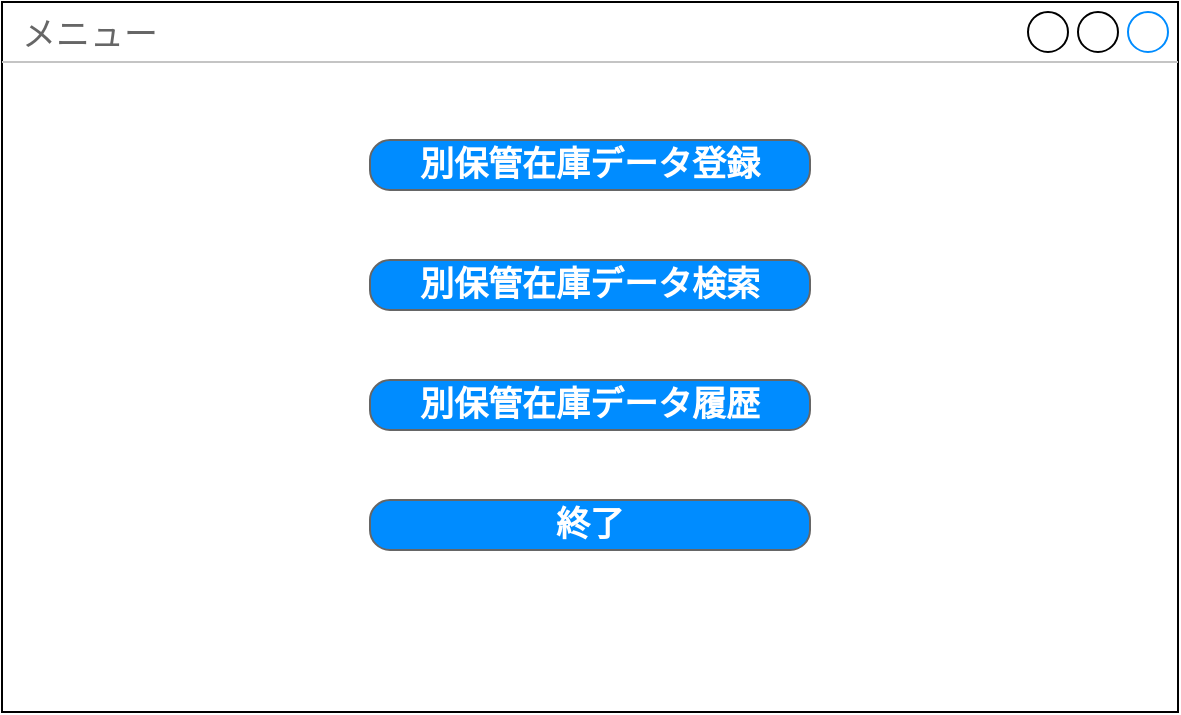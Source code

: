 <mxfile type="device" version="13.6.4" pages="6"><diagram id="I3Spl96nz4KNIVvQWGF9" name="メニュー"><mxGraphModel grid="0" shadow="0" math="0" pageHeight="1169" pageWidth="827" pageScale="1" page="1" fold="1" arrows="1" connect="1" tooltips="1" guides="1" gridSize="10" dy="1587" dx="626"><root><mxCell id="9--yDSNFvTeCqR1zf739-0"/><mxCell id="9--yDSNFvTeCqR1zf739-1" parent="9--yDSNFvTeCqR1zf739-0"/><mxCell id="9--yDSNFvTeCqR1zf739-2" value="メニュー" parent="9--yDSNFvTeCqR1zf739-1" style="strokeWidth=1;shadow=0;dashed=0;align=center;html=1;shape=mxgraph.mockup.containers.window;align=left;verticalAlign=top;spacingLeft=8;strokeColor2=#008cff;strokeColor3=#c4c4c4;fontColor=#666666;mainText=;fontSize=17;labelBackgroundColor=none;" vertex="1"><mxGeometry width="588" height="355" as="geometry" x="27" y="-536"/></mxCell><mxCell id="9--yDSNFvTeCqR1zf739-26" value="終了" parent="9--yDSNFvTeCqR1zf739-1" style="strokeWidth=1;shadow=0;dashed=0;align=center;html=1;shape=mxgraph.mockup.buttons.button;strokeColor=#666666;fontColor=#ffffff;mainText=;buttonStyle=round;fontSize=17;fontStyle=1;fillColor=#008cff;whiteSpace=wrap;" vertex="1"><mxGeometry width="220" height="25" as="geometry" x="211" y="-287"/></mxCell><mxCell id="9--yDSNFvTeCqR1zf739-27" value="別保管在庫データ登録" parent="9--yDSNFvTeCqR1zf739-1" style="strokeWidth=1;shadow=0;dashed=0;align=center;html=1;shape=mxgraph.mockup.buttons.button;strokeColor=#666666;fontColor=#ffffff;mainText=;buttonStyle=round;fontSize=17;fontStyle=1;fillColor=#008cff;whiteSpace=wrap;" vertex="1"><mxGeometry width="220" height="25" as="geometry" x="211" y="-467"/></mxCell><mxCell id="9--yDSNFvTeCqR1zf739-28" value="別保管在庫データ検索" parent="9--yDSNFvTeCqR1zf739-1" style="strokeWidth=1;shadow=0;dashed=0;align=center;html=1;shape=mxgraph.mockup.buttons.button;strokeColor=#666666;fontColor=#ffffff;mainText=;buttonStyle=round;fontSize=17;fontStyle=1;fillColor=#008cff;whiteSpace=wrap;" vertex="1"><mxGeometry width="220" height="25" as="geometry" x="211" y="-407"/></mxCell><mxCell id="9--yDSNFvTeCqR1zf739-29" value="別保管在庫データ履歴" parent="9--yDSNFvTeCqR1zf739-1" style="strokeWidth=1;shadow=0;dashed=0;align=center;html=1;shape=mxgraph.mockup.buttons.button;strokeColor=#666666;fontColor=#ffffff;mainText=;buttonStyle=round;fontSize=17;fontStyle=1;fillColor=#008cff;whiteSpace=wrap;" vertex="1"><mxGeometry width="220" height="25" as="geometry" x="211" y="-347"/></mxCell></root></mxGraphModel></diagram><diagram id="4QeoC0tokx96jqSslUlG" name="データ登録画面"><mxGraphModel grid="0" shadow="0" math="0" pageHeight="1169" pageWidth="827" pageScale="1" page="1" fold="1" arrows="1" connect="1" tooltips="1" guides="1" gridSize="10" dy="1661" dx="736"><root><mxCell id="0"/><mxCell id="1" parent="0"/><mxCell id="4_xyyqXm4NFoRVnMmP64-1" value="別保管在庫データ登録" parent="1" style="strokeWidth=1;shadow=0;dashed=0;align=center;html=1;shape=mxgraph.mockup.containers.window;align=left;verticalAlign=top;spacingLeft=8;strokeColor2=#008cff;strokeColor3=#c4c4c4;fontColor=#666666;mainText=;fontSize=17;labelBackgroundColor=none;" vertex="1"><mxGeometry width="588" height="477" as="geometry" x="27" y="-536"/></mxCell><mxCell id="4_xyyqXm4NFoRVnMmP64-14" value="エリア：" parent="1" style="text;html=1;strokeColor=none;fillColor=none;align=center;verticalAlign=middle;whiteSpace=wrap;rounded=0;fontSize=12;" vertex="1"><mxGeometry width="57" height="20" as="geometry" x="77" y="-500"/></mxCell><mxCell id="4_xyyqXm4NFoRVnMmP64-15" value="&lt;font style=&quot;font-size: 12px&quot;&gt;東3&lt;/font&gt;" parent="1" style="strokeWidth=1;shadow=0;dashed=0;align=center;html=1;shape=mxgraph.mockup.forms.comboBox;strokeColor=#999999;fillColor=#ddeeff;align=left;fillColor2=#aaddff;mainText=;fontColor=#666666;fontSize=17;spacingLeft=3;" vertex="1"><mxGeometry width="105" height="20" as="geometry" x="132" y="-500"/></mxCell><mxCell id="4_xyyqXm4NFoRVnMmP64-16" value="" parent="1" style="group" vertex="1" connectable="0"><mxGeometry width="203" height="20" as="geometry" x="44" y="-471"/></mxCell><mxCell id="4_xyyqXm4NFoRVnMmP64-10" value="別保管棚番：" parent="4_xyyqXm4NFoRVnMmP64-16" style="text;html=1;strokeColor=none;fillColor=none;align=center;verticalAlign=middle;whiteSpace=wrap;rounded=0;" vertex="1"><mxGeometry width="99" height="20" as="geometry"/></mxCell><mxCell id="4_xyyqXm4NFoRVnMmP64-11" value="Line 1" parent="4_xyyqXm4NFoRVnMmP64-16" style="strokeWidth=1;shadow=0;dashed=0;align=center;html=1;shape=mxgraph.mockup.text.textBox;fontColor=#666666;align=left;fontSize=12;spacingLeft=4;spacingTop=-3;strokeColor=#666666;mainText=" vertex="1"><mxGeometry width="115" height="20" as="geometry" x="88"/></mxCell><mxCell id="4_xyyqXm4NFoRVnMmP64-23" value="" parent="1" style="group" vertex="1" connectable="0"><mxGeometry width="179" height="15" as="geometry" x="55" y="-446"/></mxCell><mxCell id="4_xyyqXm4NFoRVnMmP64-4" value="購入品" parent="4_xyyqXm4NFoRVnMmP64-23" style="strokeWidth=1;shadow=0;dashed=0;align=center;html=1;shape=mxgraph.mockup.forms.rrect;rSize=0;fillColor=#eeeeee;strokeColor=#999999;gradientColor=#cccccc;align=left;spacingLeft=4;fontSize=12;fontColor=#666666;labelPosition=right;" vertex="1"><mxGeometry width="15" height="15" as="geometry"/></mxCell><mxCell id="4_xyyqXm4NFoRVnMmP64-5" value="機構品" parent="4_xyyqXm4NFoRVnMmP64-23" style="strokeWidth=1;shadow=0;dashed=0;align=center;html=1;shape=mxgraph.mockup.forms.rrect;rSize=0;fillColor=#eeeeee;strokeColor=#999999;gradientColor=#cccccc;align=left;spacingLeft=4;fontSize=12;fontColor=#666666;labelPosition=right;" vertex="1"><mxGeometry width="15" height="15" as="geometry" x="82"/></mxCell><mxCell id="4_xyyqXm4NFoRVnMmP64-6" value="倉移品" parent="4_xyyqXm4NFoRVnMmP64-23" style="strokeWidth=1;shadow=0;dashed=0;align=center;html=1;shape=mxgraph.mockup.forms.rrect;rSize=0;fillColor=#eeeeee;strokeColor=#999999;gradientColor=#cccccc;align=left;spacingLeft=4;fontSize=12;fontColor=#666666;labelPosition=right;" vertex="1"><mxGeometry width="15" height="15" as="geometry" x="164"/></mxCell><mxCell id="4_xyyqXm4NFoRVnMmP64-28" value="" parent="1" style="group" vertex="1" connectable="0"><mxGeometry width="551" height="196" as="geometry" x="38" y="-434"/></mxCell><mxCell id="4_xyyqXm4NFoRVnMmP64-2" value="" parent="4_xyyqXm4NFoRVnMmP64-28" style="shape=mxgraph.mockup.containers.marginRect;rectMarginTop=10;strokeColor=#666666;strokeWidth=1;dashed=0;rounded=1;arcSize=5;recursiveResize=0;" vertex="1"><mxGeometry width="551" height="87" as="geometry"/></mxCell><mxCell id="4_xyyqXm4NFoRVnMmP64-17" value="納品書バーコード：" parent="4_xyyqXm4NFoRVnMmP64-28" style="text;html=1;strokeColor=none;fillColor=none;align=center;verticalAlign=middle;whiteSpace=wrap;rounded=0;fontSize=12;" vertex="1"><mxGeometry width="122" height="22" as="geometry" x="11" y="17"/></mxCell><mxCell id="4_xyyqXm4NFoRVnMmP64-18" value="図番：" parent="4_xyyqXm4NFoRVnMmP64-28" style="text;html=1;strokeColor=none;fillColor=none;align=center;verticalAlign=middle;whiteSpace=wrap;rounded=0;fontSize=12;" vertex="1"><mxGeometry width="71" height="24" as="geometry" x="72.25" y="37"/></mxCell><mxCell id="4_xyyqXm4NFoRVnMmP64-19" value="数量：" parent="4_xyyqXm4NFoRVnMmP64-28" style="text;html=1;strokeColor=none;fillColor=none;align=center;verticalAlign=middle;whiteSpace=wrap;rounded=0;fontSize=12;" vertex="1"><mxGeometry width="51.5" height="20" as="geometry" x="82" y="61"/></mxCell><mxCell id="4_xyyqXm4NFoRVnMmP64-20" value="預託区分" parent="4_xyyqXm4NFoRVnMmP64-28" style="strokeWidth=1;shadow=0;dashed=0;align=center;html=1;shape=mxgraph.mockup.forms.rrect;rSize=0;fillColor=#eeeeee;strokeColor=#999999;gradientColor=#cccccc;align=left;spacingLeft=4;fontSize=12;fontColor=#666666;labelPosition=right;" vertex="1"><mxGeometry width="15" height="15" as="geometry" x="209" y="63.5"/></mxCell><mxCell id="4_xyyqXm4NFoRVnMmP64-24" value="Line 1" parent="4_xyyqXm4NFoRVnMmP64-28" style="strokeWidth=1;shadow=0;dashed=0;align=center;html=1;shape=mxgraph.mockup.text.textBox;fontColor=#666666;align=left;fontSize=12;spacingLeft=4;spacingTop=-3;strokeColor=#666666;mainText=" vertex="1"><mxGeometry width="170" height="20" as="geometry" x="128" y="17"/></mxCell><mxCell id="4_xyyqXm4NFoRVnMmP64-25" value="Line 1" parent="4_xyyqXm4NFoRVnMmP64-28" style="strokeWidth=1;shadow=0;dashed=0;align=center;html=1;shape=mxgraph.mockup.text.textBox;fontColor=#666666;align=left;fontSize=12;spacingLeft=4;spacingTop=-3;strokeColor=#666666;mainText=" vertex="1"><mxGeometry width="150" height="20" as="geometry" x="128" y="39"/></mxCell><mxCell id="4_xyyqXm4NFoRVnMmP64-26" value="Line 1" parent="4_xyyqXm4NFoRVnMmP64-28" style="strokeWidth=1;shadow=0;dashed=0;align=center;html=1;shape=mxgraph.mockup.text.textBox;fontColor=#666666;align=left;fontSize=12;spacingLeft=4;spacingTop=-3;strokeColor=#666666;mainText=" vertex="1"><mxGeometry width="52" height="20" as="geometry" x="128" y="61"/></mxCell><mxCell id="pqrd5pfuoFgUwD88e52c-1" value="" parent="1" style="rounded=0;whiteSpace=wrap;html=1;" vertex="1"><mxGeometry width="544" height="232" as="geometry" x="44" y="-338"/></mxCell><mxCell id="pqrd5pfuoFgUwD88e52c-3" value="データグリッド" parent="1" style="text;html=1;strokeColor=none;fillColor=none;align=center;verticalAlign=middle;whiteSpace=wrap;rounded=0;" vertex="1"><mxGeometry width="108" height="20" as="geometry" x="41" y="-337"/></mxCell><mxCell id="pqrd5pfuoFgUwD88e52c-10" value="" parent="1" style="strokeWidth=1;shadow=0;dashed=0;align=center;html=1;shape=mxgraph.mockup.forms.rrect;rSize=0;strokeColor=#999999;fillColor=#ffffff;" vertex="1"><mxGeometry width="481" height="186" as="geometry" x="80" y="-316"/></mxCell><mxCell id="pqrd5pfuoFgUwD88e52c-11" value="&lt;p style=&quot;line-height: 100%&quot;&gt;&lt;font color=&quot;#000000&quot; style=&quot;line-height: 80% ; font-size: 12px&quot;&gt;登録データ情報&lt;/font&gt;&lt;/p&gt;" parent="pqrd5pfuoFgUwD88e52c-10" style="strokeWidth=1;shadow=0;dashed=0;align=center;html=1;shape=mxgraph.mockup.forms.rrect;rSize=0;strokeColor=#999999;fontColor=#008cff;fontSize=17;fillColor=#ffffff;resizeWidth=1;" vertex="1"><mxGeometry width="481" height="22" as="geometry" relative="1"/></mxCell><mxCell id="pqrd5pfuoFgUwD88e52c-12" value="エリア&lt;br&gt;別保管棚番&lt;br&gt;種別(購入品 or 機構品 or 倉移品)&lt;br&gt;納品書バーコード&lt;br&gt;現品送付チケットQR&lt;br&gt;製番&lt;br&gt;図番&lt;br&gt;数量&lt;br&gt;預託区分&lt;br&gt;発行日&lt;br&gt;実績日" parent="pqrd5pfuoFgUwD88e52c-10" style="strokeWidth=1;shadow=0;dashed=0;align=center;html=1;shape=mxgraph.mockup.forms.anchor;fontSize=12;fontColor=#666666;align=left;spacingLeft=5;resizeWidth=1;" vertex="1"><mxGeometry width="481" height="168" as="geometry" relative="1"><mxPoint as="offset" y="20"/></mxGeometry></mxCell><mxCell id="pqrd5pfuoFgUwD88e52c-16" value="&lt;font style=&quot;font-size: 12px&quot;&gt;戻る&lt;/font&gt;" parent="1" style="strokeWidth=1;shadow=0;dashed=0;align=center;html=1;shape=mxgraph.mockup.buttons.button;strokeColor=#666666;fontColor=#ffffff;mainText=;buttonStyle=round;fontSize=17;fontStyle=1;fillColor=#008cff;whiteSpace=wrap;" vertex="1"><mxGeometry width="84" height="26" as="geometry" x="47" y="-97"/></mxCell><mxCell id="pqrd5pfuoFgUwD88e52c-22" value="&lt;font style=&quot;font-size: 12px&quot;&gt;登録&lt;/font&gt;" parent="1" style="strokeWidth=1;shadow=0;dashed=0;align=center;html=1;shape=mxgraph.mockup.buttons.button;strokeColor=#666666;fontColor=#ffffff;mainText=;buttonStyle=round;fontSize=17;fontStyle=1;fillColor=#008cff;whiteSpace=wrap;" vertex="1"><mxGeometry width="106" height="26" as="geometry" x="255" y="-97"/></mxCell><mxCell id="pqrd5pfuoFgUwD88e52c-24" value="&lt;font style=&quot;font-size: 13px&quot;&gt;アップロード&lt;/font&gt;" parent="1" style="strokeWidth=1;shadow=0;dashed=0;align=center;html=1;shape=mxgraph.mockup.buttons.button;strokeColor=#666666;fontColor=#ffffff;mainText=;buttonStyle=round;fontSize=17;fontStyle=1;fillColor=#008cff;whiteSpace=wrap;" vertex="1"><mxGeometry width="106" height="26" as="geometry" x="366" y="-97"/></mxCell><mxCell id="I_Ior9YcnvshVWWGGlm4-2" value="&lt;font style=&quot;font-size: 12px&quot;&gt;現品識別票印刷&lt;/font&gt;" parent="1" style="strokeWidth=1;shadow=0;dashed=0;align=center;html=1;shape=mxgraph.mockup.buttons.button;strokeColor=#666666;fontColor=#ffffff;mainText=;buttonStyle=round;fontSize=17;fontStyle=1;fillColor=#008cff;whiteSpace=wrap;" vertex="1"><mxGeometry width="106" height="26" as="geometry" x="481" y="-97"/></mxCell><mxCell id="pX6DXq9ATEF125K7TSrQ-1" value="" parent="1" style="rounded=0;whiteSpace=wrap;html=1;fontSize=12;strokeColor=#FF0000;dashed=1;fillColor=none;" vertex="1"><mxGeometry width="567" height="85" as="geometry" x="35" y="-428"/></mxCell><mxCell id="pX6DXq9ATEF125K7TSrQ-3" target="pX6DXq9ATEF125K7TSrQ-2" value="" parent="1" style="edgeStyle=entityRelationEdgeStyle;startArrow=none;endArrow=none;segment=10;curved=1;fontSize=12;exitX=0.401;exitY=0.974;exitDx=0;exitDy=0;exitPerimeter=0;" source="pqrd5pfuoFgUwD88e52c-24" edge="1"><mxGeometry as="geometry" relative="1"><mxPoint as="sourcePoint" x="201" y="2"/></mxGeometry></mxCell><mxCell id="pX6DXq9ATEF125K7TSrQ-4" value="Sub Topic" parent="1" style="whiteSpace=wrap;html=1;rounded=1;arcSize=50;align=center;verticalAlign=middle;strokeWidth=1;autosize=1;spacing=4;treeFolding=1;treeMoving=1;newEdgeStyle={&quot;edgeStyle&quot;:&quot;entityRelationEdgeStyle&quot;,&quot;startArrow&quot;:&quot;none&quot;,&quot;endArrow&quot;:&quot;none&quot;,&quot;segment&quot;:10,&quot;curved&quot;:1};fillColor=none;fontSize=12;" vertex="1"><mxGeometry width="71" height="14" as="geometry" x="541" y="-45"/></mxCell><mxCell id="pX6DXq9ATEF125K7TSrQ-5" target="pX6DXq9ATEF125K7TSrQ-4" value="" parent="1" style="edgeStyle=entityRelationEdgeStyle;startArrow=none;endArrow=none;segment=10;curved=1;fontSize=12;exitX=0.426;exitY=0.974;exitDx=0;exitDy=0;exitPerimeter=0;" source="I_Ior9YcnvshVWWGGlm4-2" edge="1"><mxGeometry as="geometry" relative="1"><mxPoint as="sourcePoint" x="323" y="4"/></mxGeometry></mxCell><mxCell id="pX6DXq9ATEF125K7TSrQ-2" value="オフラインの場合のみ使用可" parent="1" style="whiteSpace=wrap;html=1;rounded=1;arcSize=50;align=center;verticalAlign=middle;strokeWidth=1;autosize=1;spacing=4;treeFolding=1;treeMoving=1;newEdgeStyle={&quot;edgeStyle&quot;:&quot;entityRelationEdgeStyle&quot;,&quot;startArrow&quot;:&quot;none&quot;,&quot;endArrow&quot;:&quot;none&quot;,&quot;segment&quot;:10,&quot;curved&quot;:1};fontSize=12;fillColor=#FFFFFF;" vertex="1"><mxGeometry width="191" height="26" as="geometry" x="481" y="-45"/></mxCell><mxCell id="pX6DXq9ATEF125K7TSrQ-8" value="選択した種別によって項目が変わる" parent="1" style="whiteSpace=wrap;html=1;rounded=1;arcSize=50;align=center;verticalAlign=middle;strokeWidth=1;autosize=1;spacing=4;treeFolding=1;treeMoving=1;newEdgeStyle={&quot;edgeStyle&quot;:&quot;entityRelationEdgeStyle&quot;,&quot;startArrow&quot;:&quot;none&quot;,&quot;endArrow&quot;:&quot;none&quot;,&quot;segment&quot;:10,&quot;curved&quot;:1};fillColor=#FFFFFF;fontSize=12;" vertex="1"><mxGeometry width="228" height="38" as="geometry" x="374" y="-479"/></mxCell><mxCell id="pX6DXq9ATEF125K7TSrQ-9" target="pX6DXq9ATEF125K7TSrQ-8" value="" parent="1" style="edgeStyle=entityRelationEdgeStyle;startArrow=none;endArrow=none;segment=10;curved=1;fontSize=12;exitX=0.5;exitY=0;exitDx=0;exitDy=0;" source="pX6DXq9ATEF125K7TSrQ-1" edge="1"><mxGeometry as="geometry" relative="1"><mxPoint as="sourcePoint" x="423" y="-446"/></mxGeometry></mxCell><mxCell id="pX6DXq9ATEF125K7TSrQ-10" value="&lt;font style=&quot;font-size: 12px&quot;&gt;クリア&lt;/font&gt;" parent="1" style="strokeWidth=1;shadow=0;dashed=0;align=center;html=1;shape=mxgraph.mockup.buttons.button;strokeColor=#666666;fontColor=#ffffff;mainText=;buttonStyle=round;fontSize=17;fontStyle=1;fillColor=#008cff;whiteSpace=wrap;" vertex="1"><mxGeometry width="84" height="26" as="geometry" x="145" y="-97"/></mxCell></root></mxGraphModel></diagram><diagram id="7QNoZ4YS-xdBSj54Yg4F" name="機構品_入力項目"><mxGraphModel grid="0" shadow="0" math="0" pageHeight="1169" pageWidth="827" pageScale="1" page="1" fold="1" arrows="1" connect="1" tooltips="1" guides="1" gridSize="10" dy="1587" dx="626"><root><mxCell id="BpNRRHlfhEhjmYHvqxjl-0"/><mxCell id="BpNRRHlfhEhjmYHvqxjl-1" parent="BpNRRHlfhEhjmYHvqxjl-0"/><mxCell id="hgg3WjFtlVdWkydnC16x-0" value="" parent="BpNRRHlfhEhjmYHvqxjl-1" style="shape=mxgraph.mockup.containers.marginRect;rectMarginTop=10;strokeColor=#666666;strokeWidth=1;dashed=0;rounded=1;arcSize=5;recursiveResize=0;" vertex="1"><mxGeometry width="551" height="94" as="geometry" x="38" y="-434"/></mxCell><mxCell id="hgg3WjFtlVdWkydnC16x-1" value="現品送付チケットQR：" parent="BpNRRHlfhEhjmYHvqxjl-1" style="text;html=1;strokeColor=none;fillColor=none;align=center;verticalAlign=middle;whiteSpace=wrap;rounded=0;fontSize=12;" vertex="1"><mxGeometry width="131" height="22" as="geometry" x="49" y="-417"/></mxCell><mxCell id="hgg3WjFtlVdWkydnC16x-2" value="図番：" parent="BpNRRHlfhEhjmYHvqxjl-1" style="text;html=1;strokeColor=none;fillColor=none;align=center;verticalAlign=middle;whiteSpace=wrap;rounded=0;fontSize=12;" vertex="1"><mxGeometry width="50" height="24" as="geometry" x="271" y="-395"/></mxCell><mxCell id="hgg3WjFtlVdWkydnC16x-3" value="数量：" parent="BpNRRHlfhEhjmYHvqxjl-1" style="text;html=1;strokeColor=none;fillColor=none;align=center;verticalAlign=middle;whiteSpace=wrap;rounded=0;fontSize=12;" vertex="1"><mxGeometry width="51.5" height="20" as="geometry" x="60" y="-370"/></mxCell><mxCell id="hgg3WjFtlVdWkydnC16x-5" value="Line 1" parent="BpNRRHlfhEhjmYHvqxjl-1" style="strokeWidth=1;shadow=0;dashed=0;align=center;html=1;shape=mxgraph.mockup.text.textBox;fontColor=#666666;align=left;fontSize=12;spacingLeft=4;spacingTop=-3;strokeColor=#666666;mainText=" vertex="1"><mxGeometry width="282" height="20" as="geometry" x="178" y="-417"/></mxCell><mxCell id="hgg3WjFtlVdWkydnC16x-6" value="Line 1" parent="BpNRRHlfhEhjmYHvqxjl-1" style="strokeWidth=1;shadow=0;dashed=0;align=center;html=1;shape=mxgraph.mockup.text.textBox;fontColor=#666666;align=left;fontSize=12;spacingLeft=4;spacingTop=-3;strokeColor=#666666;mainText=" vertex="1"><mxGeometry width="150" height="20" as="geometry" x="316" y="-393"/></mxCell><mxCell id="hgg3WjFtlVdWkydnC16x-7" value="Line 1" parent="BpNRRHlfhEhjmYHvqxjl-1" style="strokeWidth=1;shadow=0;dashed=0;align=center;html=1;shape=mxgraph.mockup.text.textBox;fontColor=#666666;align=left;fontSize=12;spacingLeft=4;spacingTop=-3;strokeColor=#666666;mainText=" vertex="1"><mxGeometry width="52" height="20" as="geometry" x="106" y="-370"/></mxCell><mxCell id="hgg3WjFtlVdWkydnC16x-8" value="製番：" parent="BpNRRHlfhEhjmYHvqxjl-1" style="text;html=1;strokeColor=none;fillColor=none;align=center;verticalAlign=middle;whiteSpace=wrap;rounded=0;fontSize=12;" vertex="1"><mxGeometry width="71" height="24" as="geometry" x="50" y="-395"/></mxCell><mxCell id="hgg3WjFtlVdWkydnC16x-9" value="Line 1" parent="BpNRRHlfhEhjmYHvqxjl-1" style="strokeWidth=1;shadow=0;dashed=0;align=center;html=1;shape=mxgraph.mockup.text.textBox;fontColor=#666666;align=left;fontSize=12;spacingLeft=4;spacingTop=-3;strokeColor=#666666;mainText=" vertex="1"><mxGeometry width="150" height="20" as="geometry" x="105.75" y="-393"/></mxCell><mxCell id="hgg3WjFtlVdWkydnC16x-10" value="発行日：" parent="BpNRRHlfhEhjmYHvqxjl-1" style="text;html=1;strokeColor=none;fillColor=none;align=center;verticalAlign=middle;whiteSpace=wrap;rounded=0;fontSize=12;" vertex="1"><mxGeometry width="51.5" height="20" as="geometry" x="264" y="-370"/></mxCell><mxCell id="hgg3WjFtlVdWkydnC16x-11" value="Line 1" parent="BpNRRHlfhEhjmYHvqxjl-1" style="strokeWidth=1;shadow=0;dashed=0;align=center;html=1;shape=mxgraph.mockup.text.textBox;fontColor=#666666;align=left;fontSize=12;spacingLeft=4;spacingTop=-3;strokeColor=#666666;mainText=" vertex="1"><mxGeometry width="110" height="20" as="geometry" x="315.5" y="-370"/></mxCell></root></mxGraphModel></diagram><diagram id="xYdKhXmsX2TeNsmrhOMd" name="機構品_入力項目のコピー"><mxGraphModel grid="0" shadow="0" math="0" pageHeight="1169" pageWidth="827" pageScale="1" page="1" fold="1" arrows="1" connect="1" tooltips="1" guides="1" gridSize="10" dy="1587" dx="626"><root><mxCell id="EQPppKPsjW2Ji80V_Rap-0"/><mxCell id="EQPppKPsjW2Ji80V_Rap-1" parent="EQPppKPsjW2Ji80V_Rap-0"/><mxCell id="EQPppKPsjW2Ji80V_Rap-2" value="" parent="EQPppKPsjW2Ji80V_Rap-1" style="shape=mxgraph.mockup.containers.marginRect;rectMarginTop=10;strokeColor=#666666;strokeWidth=1;dashed=0;rounded=1;arcSize=5;recursiveResize=0;" vertex="1"><mxGeometry width="551" height="80" as="geometry" x="38" y="-420"/></mxCell><mxCell id="EQPppKPsjW2Ji80V_Rap-4" value="図番：" parent="EQPppKPsjW2Ji80V_Rap-1" style="text;html=1;strokeColor=none;fillColor=none;align=center;verticalAlign=middle;whiteSpace=wrap;rounded=0;fontSize=12;" vertex="1"><mxGeometry width="50" height="24" as="geometry" x="271" y="-395"/></mxCell><mxCell id="EQPppKPsjW2Ji80V_Rap-5" value="数量：" parent="EQPppKPsjW2Ji80V_Rap-1" style="text;html=1;strokeColor=none;fillColor=none;align=center;verticalAlign=middle;whiteSpace=wrap;rounded=0;fontSize=12;" vertex="1"><mxGeometry width="51.5" height="20" as="geometry" x="60" y="-370"/></mxCell><mxCell id="EQPppKPsjW2Ji80V_Rap-7" value="Line 1" parent="EQPppKPsjW2Ji80V_Rap-1" style="strokeWidth=1;shadow=0;dashed=0;align=center;html=1;shape=mxgraph.mockup.text.textBox;fontColor=#666666;align=left;fontSize=12;spacingLeft=4;spacingTop=-3;strokeColor=#666666;mainText=" vertex="1"><mxGeometry width="150" height="20" as="geometry" x="316" y="-393"/></mxCell><mxCell id="EQPppKPsjW2Ji80V_Rap-8" value="Line 1" parent="EQPppKPsjW2Ji80V_Rap-1" style="strokeWidth=1;shadow=0;dashed=0;align=center;html=1;shape=mxgraph.mockup.text.textBox;fontColor=#666666;align=left;fontSize=12;spacingLeft=4;spacingTop=-3;strokeColor=#666666;mainText=" vertex="1"><mxGeometry width="52" height="20" as="geometry" x="106" y="-370"/></mxCell><mxCell id="EQPppKPsjW2Ji80V_Rap-9" value="製番：" parent="EQPppKPsjW2Ji80V_Rap-1" style="text;html=1;strokeColor=none;fillColor=none;align=center;verticalAlign=middle;whiteSpace=wrap;rounded=0;fontSize=12;" vertex="1"><mxGeometry width="71" height="24" as="geometry" x="50" y="-395"/></mxCell><mxCell id="EQPppKPsjW2Ji80V_Rap-10" value="Line 1" parent="EQPppKPsjW2Ji80V_Rap-1" style="strokeWidth=1;shadow=0;dashed=0;align=center;html=1;shape=mxgraph.mockup.text.textBox;fontColor=#666666;align=left;fontSize=12;spacingLeft=4;spacingTop=-3;strokeColor=#666666;mainText=" vertex="1"><mxGeometry width="150" height="20" as="geometry" x="105.75" y="-393"/></mxCell><mxCell id="EQPppKPsjW2Ji80V_Rap-11" value="実績日：" parent="EQPppKPsjW2Ji80V_Rap-1" style="text;html=1;strokeColor=none;fillColor=none;align=center;verticalAlign=middle;whiteSpace=wrap;rounded=0;fontSize=12;" vertex="1"><mxGeometry width="51.5" height="20" as="geometry" x="264" y="-370"/></mxCell><mxCell id="EQPppKPsjW2Ji80V_Rap-12" value="Line 1" parent="EQPppKPsjW2Ji80V_Rap-1" style="strokeWidth=1;shadow=0;dashed=0;align=center;html=1;shape=mxgraph.mockup.text.textBox;fontColor=#666666;align=left;fontSize=12;spacingLeft=4;spacingTop=-3;strokeColor=#666666;mainText=" vertex="1"><mxGeometry width="110" height="20" as="geometry" x="315.5" y="-370"/></mxCell></root></mxGraphModel></diagram><diagram id="F_AhTbIyZaZ4Y0IUVyZz" name="別保管在庫データ検索"><mxGraphModel grid="0" shadow="0" math="0" pageHeight="1169" pageWidth="827" pageScale="1" page="1" fold="1" arrows="1" connect="1" tooltips="1" guides="1" gridSize="10" dy="1587" dx="626"><root><mxCell id="7ZkNSA8ecYTQxddgV66B-0"/><mxCell id="7ZkNSA8ecYTQxddgV66B-1" parent="7ZkNSA8ecYTQxddgV66B-0"/><mxCell id="7gBaePX4Ku6dMQ26PO5u-0" value="別保管在庫データ検索" parent="7ZkNSA8ecYTQxddgV66B-1" style="strokeWidth=1;shadow=0;dashed=0;align=center;html=1;shape=mxgraph.mockup.containers.window;align=left;verticalAlign=top;spacingLeft=8;strokeColor2=#008cff;strokeColor3=#c4c4c4;fontColor=#666666;mainText=;fontSize=17;labelBackgroundColor=none;" vertex="1"><mxGeometry width="464" height="227" as="geometry" x="27" y="-536"/></mxCell><mxCell id="7gBaePX4Ku6dMQ26PO5u-1" value="メイン棚番" parent="7ZkNSA8ecYTQxddgV66B-1" style="text;html=1;strokeColor=none;fillColor=none;align=center;verticalAlign=middle;whiteSpace=wrap;rounded=0;fontSize=12;" vertex="1"><mxGeometry width="83" height="20" as="geometry" x="82" y="-486"/></mxCell><mxCell id="7gBaePX4Ku6dMQ26PO5u-2" value="Line 1" parent="7ZkNSA8ecYTQxddgV66B-1" style="strokeWidth=1;shadow=0;dashed=0;align=center;html=1;shape=mxgraph.mockup.text.textBox;fontColor=#666666;align=left;fontSize=17;spacingLeft=4;spacingTop=-3;strokeColor=#666666;mainText=" vertex="1"><mxGeometry width="150" height="20" as="geometry" x="162" y="-486"/></mxCell><mxCell id="96QnzYeu1uw5CGOJ1EkK-0" value="" parent="7ZkNSA8ecYTQxddgV66B-1" style="shape=mxgraph.mockup.containers.marginRect;rectMarginTop=10;strokeColor=#666666;strokeWidth=1;dashed=0;rounded=1;arcSize=5;recursiveResize=0;fontSize=12;" vertex="1"><mxGeometry width="320" height="101" as="geometry" x="94" y="-454"/></mxCell><mxCell id="96QnzYeu1uw5CGOJ1EkK-3" value="図番：" parent="7ZkNSA8ecYTQxddgV66B-1" style="text;html=1;strokeColor=none;fillColor=none;align=center;verticalAlign=middle;whiteSpace=wrap;rounded=0;fontSize=12;" vertex="1"><mxGeometry width="40" height="33" as="geometry" x="185" y="-434"/></mxCell><mxCell id="96QnzYeu1uw5CGOJ1EkK-4" value="別保管在庫数：" parent="7ZkNSA8ecYTQxddgV66B-1" style="text;html=1;strokeColor=none;fillColor=none;align=center;verticalAlign=middle;whiteSpace=wrap;rounded=0;fontSize=12;" vertex="1"><mxGeometry width="92" height="41" as="geometry" x="135" y="-395"/></mxCell><mxCell id="96QnzYeu1uw5CGOJ1EkK-5" value="メイン棚番：" parent="7ZkNSA8ecYTQxddgV66B-1" style="text;html=1;strokeColor=none;fillColor=none;align=center;verticalAlign=middle;whiteSpace=wrap;rounded=0;fontSize=12;" vertex="1"><mxGeometry width="91" height="20" as="geometry" x="141" y="-405"/></mxCell><mxCell id="96QnzYeu1uw5CGOJ1EkK-6" value="&lt;font style=&quot;font-size: 12px&quot;&gt;検索&lt;/font&gt;" parent="7ZkNSA8ecYTQxddgV66B-1" style="strokeWidth=1;shadow=0;dashed=0;align=center;html=1;shape=mxgraph.mockup.buttons.button;strokeColor=#666666;fontColor=#ffffff;mainText=;buttonStyle=round;fontSize=17;fontStyle=1;fillColor=#008cff;whiteSpace=wrap;" vertex="1"><mxGeometry width="93" height="25" as="geometry" x="325" y="-489"/></mxCell><mxCell id="96QnzYeu1uw5CGOJ1EkK-7" value="&lt;font style=&quot;font-size: 12px&quot;&gt;戻る&lt;/font&gt;" parent="7ZkNSA8ecYTQxddgV66B-1" style="strokeWidth=1;shadow=0;dashed=0;align=center;html=1;shape=mxgraph.mockup.buttons.button;strokeColor=#666666;fontColor=#ffffff;mainText=;buttonStyle=round;fontSize=17;fontStyle=1;fillColor=#008cff;whiteSpace=wrap;" vertex="1"><mxGeometry width="85" height="25" as="geometry" x="194.5" y="-342"/></mxCell></root></mxGraphModel></diagram><diagram id="vQJIFhbezY5UmfpnFWyn" name="別保管在庫データ一覧"><mxGraphModel grid="0" shadow="0" math="0" pageHeight="1169" pageWidth="827" pageScale="1" page="1" fold="1" arrows="1" connect="1" tooltips="1" guides="1" gridSize="10" dy="1587" dx="626"><root><mxCell id="q_2y9By_bFwpYu_hiseR-0"/><mxCell id="q_2y9By_bFwpYu_hiseR-1" parent="q_2y9By_bFwpYu_hiseR-0"/><mxCell id="q_2y9By_bFwpYu_hiseR-2" value="別保管在庫データ一覧" parent="q_2y9By_bFwpYu_hiseR-1" style="strokeWidth=1;shadow=0;dashed=0;align=center;html=1;shape=mxgraph.mockup.containers.window;align=left;verticalAlign=top;spacingLeft=8;strokeColor2=#008cff;strokeColor3=#c4c4c4;fontColor=#666666;mainText=;fontSize=17;labelBackgroundColor=none;" vertex="1"><mxGeometry width="588" height="407" as="geometry" x="27" y="-536"/></mxCell><mxCell id="q_2y9By_bFwpYu_hiseR-5" value="" parent="q_2y9By_bFwpYu_hiseR-1" style="group" vertex="1" connectable="0"><mxGeometry width="203" height="20" as="geometry" x="44" y="-494"/></mxCell><mxCell id="q_2y9By_bFwpYu_hiseR-6" value="別保管棚番：" parent="q_2y9By_bFwpYu_hiseR-5" style="text;html=1;strokeColor=none;fillColor=none;align=center;verticalAlign=middle;whiteSpace=wrap;rounded=0;" vertex="1"><mxGeometry width="99" height="20" as="geometry"/></mxCell><mxCell id="q_2y9By_bFwpYu_hiseR-7" value="Line 1" parent="q_2y9By_bFwpYu_hiseR-5" style="strokeWidth=1;shadow=0;dashed=0;align=center;html=1;shape=mxgraph.mockup.text.textBox;fontColor=#666666;align=left;fontSize=12;spacingLeft=4;spacingTop=-3;strokeColor=#666666;mainText=" vertex="1"><mxGeometry width="115" height="20" as="geometry" x="88"/></mxCell><mxCell id="q_2y9By_bFwpYu_hiseR-21" value="" parent="q_2y9By_bFwpYu_hiseR-1" style="rounded=0;whiteSpace=wrap;html=1;" vertex="1"><mxGeometry width="544" height="236" as="geometry" x="47" y="-428"/></mxCell><mxCell id="q_2y9By_bFwpYu_hiseR-22" value="データグリッド" parent="q_2y9By_bFwpYu_hiseR-1" style="text;html=1;strokeColor=none;fillColor=none;align=center;verticalAlign=middle;whiteSpace=wrap;rounded=0;" vertex="1"><mxGeometry width="108" height="20" as="geometry" x="55" y="-413"/></mxCell><mxCell id="q_2y9By_bFwpYu_hiseR-23" value="" parent="q_2y9By_bFwpYu_hiseR-1" style="strokeWidth=1;shadow=0;dashed=0;align=center;html=1;shape=mxgraph.mockup.forms.rrect;rSize=0;strokeColor=#999999;fillColor=#ffffff;" vertex="1"><mxGeometry width="481" height="188" as="geometry" x="76.5" y="-391"/></mxCell><mxCell id="q_2y9By_bFwpYu_hiseR-24" value="&lt;p style=&quot;line-height: 100%&quot;&gt;&lt;font size=&quot;2&quot;&gt;&lt;font color=&quot;#000000&quot;&gt;履歴&lt;font style=&quot;line-height: 80% ; font-size: 12px&quot;&gt;データ情報&lt;/font&gt;&lt;/font&gt;&lt;/font&gt;&lt;/p&gt;" parent="q_2y9By_bFwpYu_hiseR-23" style="strokeWidth=1;shadow=0;dashed=0;align=center;html=1;shape=mxgraph.mockup.forms.rrect;rSize=0;strokeColor=#999999;fontColor=#008cff;fontSize=17;fillColor=#ffffff;resizeWidth=1;" vertex="1"><mxGeometry width="481" height="22" as="geometry" relative="1"/></mxCell><mxCell id="q_2y9By_bFwpYu_hiseR-25" value="&lt;br&gt;&lt;br&gt;納品キー番号&lt;br&gt;別保管棚番&lt;br&gt;図番&lt;br&gt;照合用符号&lt;br&gt;預託区分&lt;br&gt;在庫数&lt;br&gt;メイン棚番&lt;br&gt;種別&lt;br&gt;棚入れ日" parent="q_2y9By_bFwpYu_hiseR-23" style="strokeWidth=1;shadow=0;dashed=0;align=center;html=1;shape=mxgraph.mockup.forms.anchor;fontSize=12;fontColor=#666666;align=left;spacingLeft=5;resizeWidth=1;" vertex="1"><mxGeometry width="481" height="153" as="geometry" relative="1"><mxPoint as="offset" y="20"/></mxGeometry></mxCell><mxCell id="9b3UIYgw8e1f_gtab0Jz-0" value="&lt;font style=&quot;font-size: 12px&quot;&gt;現品識別票再印刷用チェックボックス&lt;/font&gt;" parent="q_2y9By_bFwpYu_hiseR-23" style="strokeWidth=1;shadow=0;dashed=0;align=center;html=1;shape=mxgraph.mockup.forms.rrect;rSize=0;fillColor=#eeeeee;strokeColor=#999999;gradientColor=#cccccc;align=left;spacingLeft=4;fontSize=17;fontColor=#666666;labelPosition=right;" vertex="1"><mxGeometry width="12" height="12" as="geometry" x="5.5" y="27"/></mxCell><mxCell id="q_2y9By_bFwpYu_hiseR-26" value="&lt;font style=&quot;font-size: 12px&quot;&gt;戻る&lt;/font&gt;" parent="q_2y9By_bFwpYu_hiseR-1" style="strokeWidth=1;shadow=0;dashed=0;align=center;html=1;shape=mxgraph.mockup.buttons.button;strokeColor=#666666;fontColor=#ffffff;mainText=;buttonStyle=round;fontSize=17;fontStyle=1;fillColor=#008cff;whiteSpace=wrap;" vertex="1"><mxGeometry width="106" height="26" as="geometry" x="44" y="-175"/></mxCell><mxCell id="q_2y9By_bFwpYu_hiseR-27" value="&lt;font style=&quot;font-size: 12px&quot;&gt;検索&lt;/font&gt;" parent="q_2y9By_bFwpYu_hiseR-1" style="strokeWidth=1;shadow=0;dashed=0;align=center;html=1;shape=mxgraph.mockup.buttons.button;strokeColor=#666666;fontColor=#ffffff;mainText=;buttonStyle=round;fontSize=17;fontStyle=1;fillColor=#008cff;whiteSpace=wrap;" vertex="1"><mxGeometry width="106" height="26" as="geometry" x="266" y="-468"/></mxCell><mxCell id="q_2y9By_bFwpYu_hiseR-28" value="&lt;font style=&quot;font-size: 12px&quot;&gt;CSV出力&lt;/font&gt;" parent="q_2y9By_bFwpYu_hiseR-1" style="strokeWidth=1;shadow=0;dashed=0;align=center;html=1;shape=mxgraph.mockup.buttons.button;strokeColor=#666666;fontColor=#ffffff;mainText=;buttonStyle=round;fontSize=17;fontStyle=1;fillColor=#008cff;whiteSpace=wrap;" vertex="1"><mxGeometry width="106" height="26" as="geometry" x="480" y="-175"/></mxCell><mxCell id="ohUUpQd93Vq0ed8HKSM1-0" value="" parent="q_2y9By_bFwpYu_hiseR-1" style="group" vertex="1" connectable="0"><mxGeometry width="203" height="20" as="geometry" x="44" y="-465"/></mxCell><mxCell id="ohUUpQd93Vq0ed8HKSM1-1" value="メイン棚番：" parent="ohUUpQd93Vq0ed8HKSM1-0" style="text;html=1;strokeColor=none;fillColor=none;align=center;verticalAlign=middle;whiteSpace=wrap;rounded=0;" vertex="1"><mxGeometry width="99" height="20" as="geometry"/></mxCell><mxCell id="ohUUpQd93Vq0ed8HKSM1-2" value="Line 1" parent="ohUUpQd93Vq0ed8HKSM1-0" style="strokeWidth=1;shadow=0;dashed=0;align=center;html=1;shape=mxgraph.mockup.text.textBox;fontColor=#666666;align=left;fontSize=12;spacingLeft=4;spacingTop=-3;strokeColor=#666666;mainText=" vertex="1"><mxGeometry width="115" height="20" as="geometry" x="88"/></mxCell><mxCell id="9b3UIYgw8e1f_gtab0Jz-1" value="&lt;font style=&quot;font-size: 12px&quot;&gt;再印刷&lt;/font&gt;" parent="q_2y9By_bFwpYu_hiseR-1" style="strokeWidth=1;shadow=0;dashed=0;align=center;html=1;shape=mxgraph.mockup.buttons.button;strokeColor=#666666;fontColor=#ffffff;mainText=;buttonStyle=round;fontSize=17;fontStyle=1;fillColor=#008cff;whiteSpace=wrap;" vertex="1"><mxGeometry width="122" height="26" as="geometry" x="351" y="-175"/></mxCell></root></mxGraphModel></diagram></mxfile>